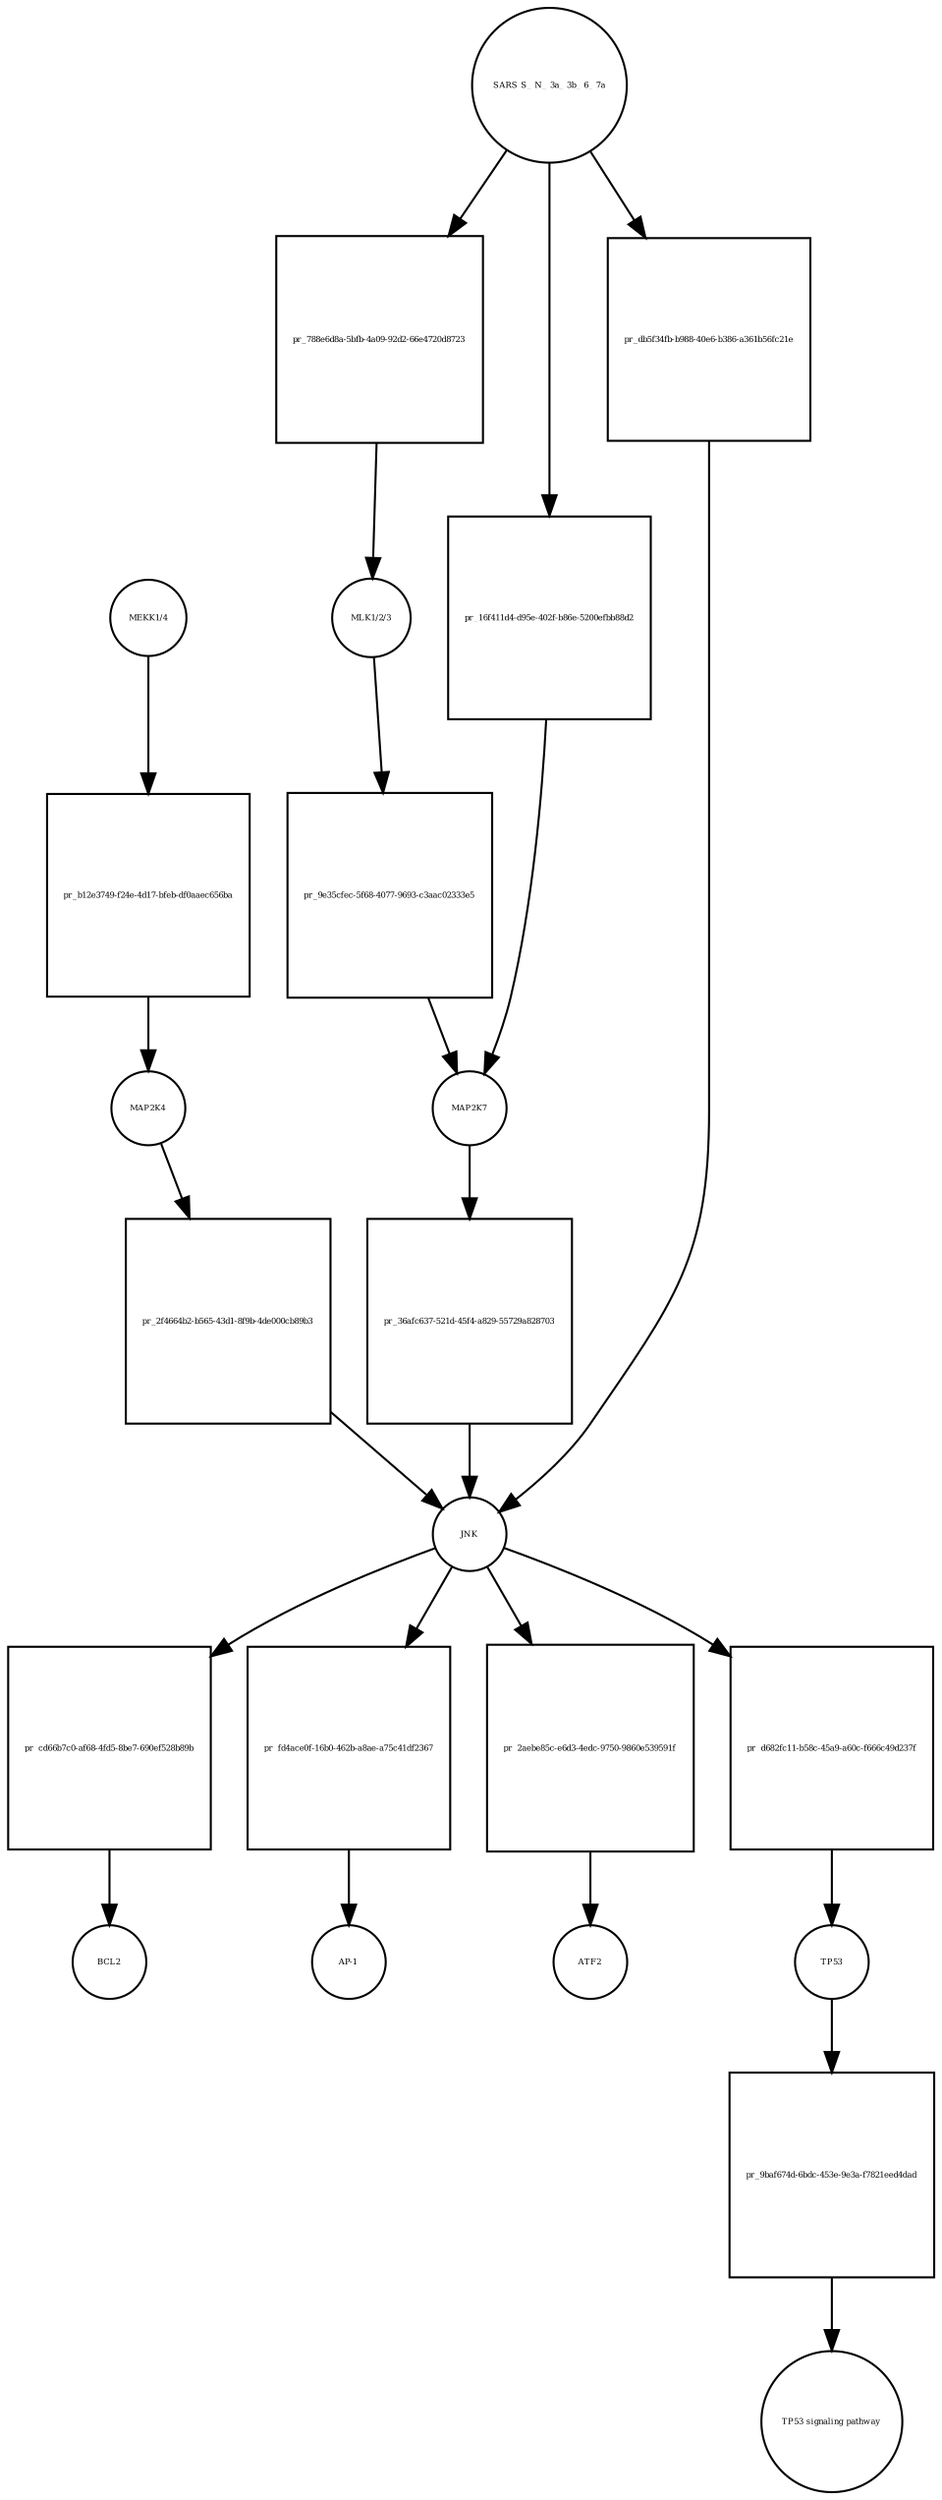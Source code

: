 strict digraph  {
"MEKK1/4" [annotation="", bipartite=0, cls=complex, fontsize=4, label="MEKK1/4", shape=circle];
"pr_b12e3749-f24e-4d17-bfeb-df0aaec656ba" [annotation="", bipartite=1, cls=process, fontsize=4, label="pr_b12e3749-f24e-4d17-bfeb-df0aaec656ba", shape=square];
MAP2K4 [annotation=urn_miriam_uniprot_P45985, bipartite=0, cls=macromolecule, fontsize=4, label=MAP2K4, shape=circle];
"MLK1/2/3" [annotation="", bipartite=0, cls=complex, fontsize=4, label="MLK1/2/3", shape=circle];
"pr_9e35cfec-5f68-4077-9693-c3aac02333e5" [annotation="", bipartite=1, cls=process, fontsize=4, label="pr_9e35cfec-5f68-4077-9693-c3aac02333e5", shape=square];
MAP2K7 [annotation=urn_miriam_uniprot_O14733, bipartite=0, cls=macromolecule, fontsize=4, label=MAP2K7, shape=circle];
"pr_2f4664b2-b565-43d1-8f9b-4de000cb89b3" [annotation="", bipartite=1, cls=process, fontsize=4, label="pr_2f4664b2-b565-43d1-8f9b-4de000cb89b3", shape=square];
JNK [annotation="", bipartite=0, cls=complex, fontsize=4, label=JNK, shape=circle];
"pr_36afc637-521d-45f4-a829-55729a828703" [annotation="", bipartite=1, cls=process, fontsize=4, label="pr_36afc637-521d-45f4-a829-55729a828703", shape=square];
"pr_cd66b7c0-af68-4fd5-8be7-690ef528b89b" [annotation="", bipartite=1, cls=process, fontsize=4, label="pr_cd66b7c0-af68-4fd5-8be7-690ef528b89b", shape=square];
BCL2 [annotation=urn_miriam_uniprot_P10415, bipartite=0, cls=macromolecule, fontsize=4, label=BCL2, shape=circle];
"pr_fd4ace0f-16b0-462b-a8ae-a75c41df2367" [annotation="", bipartite=1, cls=process, fontsize=4, label="pr_fd4ace0f-16b0-462b-a8ae-a75c41df2367", shape=square];
"AP-1" [annotation="", bipartite=0, cls=complex, fontsize=4, label="AP-1", shape=circle];
"SARS S_ N_ 3a_ 3b_ 6_ 7a" [annotation="", bipartite=0, cls=macromolecule, fontsize=4, label="SARS S_ N_ 3a_ 3b_ 6_ 7a", shape=circle];
"pr_788e6d8a-5bfb-4a09-92d2-66e4720d8723" [annotation="", bipartite=1, cls=process, fontsize=4, label="pr_788e6d8a-5bfb-4a09-92d2-66e4720d8723", shape=square];
"pr_2aebe85c-e6d3-4edc-9750-9860e539591f" [annotation="", bipartite=1, cls=process, fontsize=4, label="pr_2aebe85c-e6d3-4edc-9750-9860e539591f", shape=square];
ATF2 [annotation=urn_miriam_uniprot_P15336, bipartite=0, cls=macromolecule, fontsize=4, label=ATF2, shape=circle];
"pr_d682fc11-b58c-45a9-a60c-f666c49d237f" [annotation="", bipartite=1, cls=process, fontsize=4, label="pr_d682fc11-b58c-45a9-a60c-f666c49d237f", shape=square];
TP53 [annotation=urn_miriam_uniprot_P04637, bipartite=0, cls=macromolecule, fontsize=4, label=TP53, shape=circle];
"pr_9baf674d-6bdc-453e-9e3a-f7821eed4dad" [annotation="", bipartite=1, cls=process, fontsize=4, label="pr_9baf674d-6bdc-453e-9e3a-f7821eed4dad", shape=square];
"TP53 signaling pathway" [annotation="", bipartite=0, cls="unspecified entity", fontsize=4, label="TP53 signaling pathway", shape=circle];
"pr_16f411d4-d95e-402f-b86e-5200efbb88d2" [annotation="", bipartite=1, cls=process, fontsize=4, label="pr_16f411d4-d95e-402f-b86e-5200efbb88d2", shape=square];
"pr_db5f34fb-b988-40e6-b386-a361b56fc21e" [annotation="", bipartite=1, cls=process, fontsize=4, label="pr_db5f34fb-b988-40e6-b386-a361b56fc21e", shape=square];
"MEKK1/4" -> "pr_b12e3749-f24e-4d17-bfeb-df0aaec656ba"  [annotation="", interaction_type=consumption];
"pr_b12e3749-f24e-4d17-bfeb-df0aaec656ba" -> MAP2K4  [annotation="", interaction_type=production];
MAP2K4 -> "pr_2f4664b2-b565-43d1-8f9b-4de000cb89b3"  [annotation="", interaction_type=consumption];
"MLK1/2/3" -> "pr_9e35cfec-5f68-4077-9693-c3aac02333e5"  [annotation="", interaction_type=consumption];
"pr_9e35cfec-5f68-4077-9693-c3aac02333e5" -> MAP2K7  [annotation="", interaction_type=production];
MAP2K7 -> "pr_36afc637-521d-45f4-a829-55729a828703"  [annotation="", interaction_type=consumption];
"pr_2f4664b2-b565-43d1-8f9b-4de000cb89b3" -> JNK  [annotation="", interaction_type=production];
JNK -> "pr_cd66b7c0-af68-4fd5-8be7-690ef528b89b"  [annotation="", interaction_type=consumption];
JNK -> "pr_fd4ace0f-16b0-462b-a8ae-a75c41df2367"  [annotation="", interaction_type=consumption];
JNK -> "pr_2aebe85c-e6d3-4edc-9750-9860e539591f"  [annotation="", interaction_type=consumption];
JNK -> "pr_d682fc11-b58c-45a9-a60c-f666c49d237f"  [annotation="", interaction_type=consumption];
"pr_36afc637-521d-45f4-a829-55729a828703" -> JNK  [annotation="", interaction_type=production];
"pr_cd66b7c0-af68-4fd5-8be7-690ef528b89b" -> BCL2  [annotation="", interaction_type=production];
"pr_fd4ace0f-16b0-462b-a8ae-a75c41df2367" -> "AP-1"  [annotation="", interaction_type=production];
"SARS S_ N_ 3a_ 3b_ 6_ 7a" -> "pr_788e6d8a-5bfb-4a09-92d2-66e4720d8723"  [annotation="", interaction_type=consumption];
"SARS S_ N_ 3a_ 3b_ 6_ 7a" -> "pr_16f411d4-d95e-402f-b86e-5200efbb88d2"  [annotation="", interaction_type=consumption];
"SARS S_ N_ 3a_ 3b_ 6_ 7a" -> "pr_db5f34fb-b988-40e6-b386-a361b56fc21e"  [annotation="", interaction_type=consumption];
"pr_788e6d8a-5bfb-4a09-92d2-66e4720d8723" -> "MLK1/2/3"  [annotation="", interaction_type=production];
"pr_2aebe85c-e6d3-4edc-9750-9860e539591f" -> ATF2  [annotation="", interaction_type=production];
"pr_d682fc11-b58c-45a9-a60c-f666c49d237f" -> TP53  [annotation="", interaction_type=production];
TP53 -> "pr_9baf674d-6bdc-453e-9e3a-f7821eed4dad"  [annotation="", interaction_type=consumption];
"pr_9baf674d-6bdc-453e-9e3a-f7821eed4dad" -> "TP53 signaling pathway"  [annotation="", interaction_type=production];
"pr_16f411d4-d95e-402f-b86e-5200efbb88d2" -> MAP2K7  [annotation="", interaction_type=production];
"pr_db5f34fb-b988-40e6-b386-a361b56fc21e" -> JNK  [annotation="", interaction_type=production];
}
